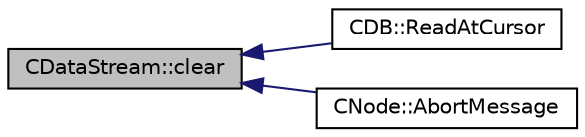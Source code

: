 digraph "CDataStream::clear"
{
  edge [fontname="Helvetica",fontsize="10",labelfontname="Helvetica",labelfontsize="10"];
  node [fontname="Helvetica",fontsize="10",shape=record];
  rankdir="LR";
  Node26 [label="CDataStream::clear",height=0.2,width=0.4,color="black", fillcolor="grey75", style="filled", fontcolor="black"];
  Node26 -> Node27 [dir="back",color="midnightblue",fontsize="10",style="solid",fontname="Helvetica"];
  Node27 [label="CDB::ReadAtCursor",height=0.2,width=0.4,color="black", fillcolor="white", style="filled",URL="$d1/d2e/class_c_d_b.html#aa3f7c529fd233c106dca32845b593232"];
  Node26 -> Node28 [dir="back",color="midnightblue",fontsize="10",style="solid",fontname="Helvetica"];
  Node28 [label="CNode::AbortMessage",height=0.2,width=0.4,color="black", fillcolor="white", style="filled",URL="$d1/d64/class_c_node.html#aae0fdfe555001a60bab8f216c3bc3978"];
}
